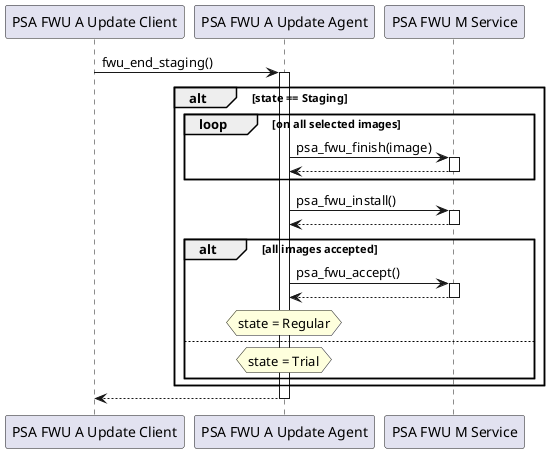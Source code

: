 '-------------------------------------------------------------------------------
' Copyright (c) 2024, Arm Limited and Contributors. All rights reserved.
'
' SPDX-License-Identifier: BSD-3-Clause
'
'-------------------------------------------------------------------------------

@startuml
participant "PSA FWU A Update Client" as client
participant "PSA FWU A Update Agent" as agent
participant "PSA FWU M Service" as service

autoactivate on

client -> agent: fwu_end_staging()

alt state == Staging
	loop on all selected images
		agent -> service: psa_fwu_finish(image)
		service --> agent
	end

	agent -> service: psa_fwu_install()
	service --> agent

	alt all images accepted
		agent -> service: psa_fwu_accept()
		service --> agent
		hnote over agent: state = Regular
	else
		hnote over agent: state = Trial
	end
end

agent --> client

@enduml

